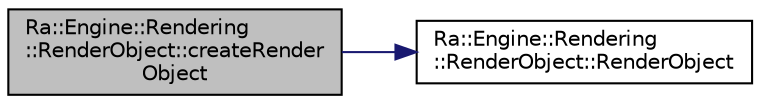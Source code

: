 digraph "Ra::Engine::Rendering::RenderObject::createRenderObject"
{
 // INTERACTIVE_SVG=YES
 // LATEX_PDF_SIZE
  edge [fontname="Helvetica",fontsize="10",labelfontname="Helvetica",labelfontsize="10"];
  node [fontname="Helvetica",fontsize="10",shape=record];
  rankdir="LR";
  Node1 [label="Ra::Engine::Rendering\l::RenderObject::createRender\lObject",height=0.2,width=0.4,color="black", fillcolor="grey75", style="filled", fontcolor="black",tooltip=" "];
  Node1 -> Node2 [color="midnightblue",fontsize="10",style="solid",fontname="Helvetica"];
  Node2 [label="Ra::Engine::Rendering\l::RenderObject::RenderObject",height=0.2,width=0.4,color="black", fillcolor="white", style="filled",URL="$classRa_1_1Engine_1_1Rendering_1_1RenderObject.html#ad09f179ed5641c53f3c027a94855f6ae",tooltip=" "];
}
